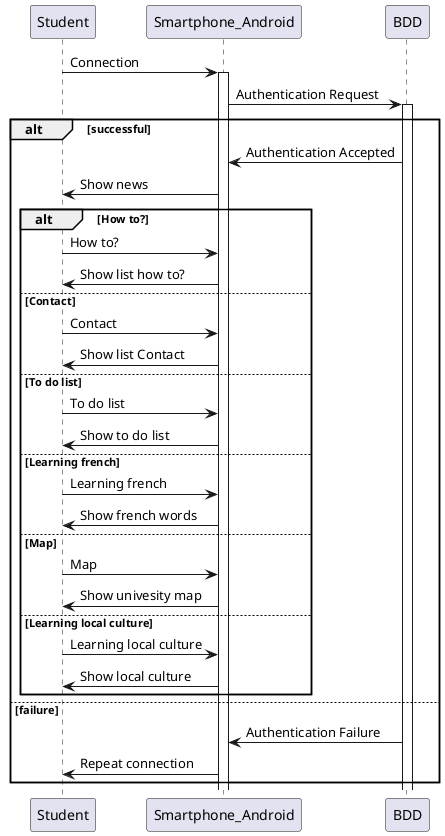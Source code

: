 @startuml

Student -> Smartphone_Android: Connection
activate Smartphone_Android


Smartphone_Android -> BDD: Authentication Request
activate BDD

alt successful

    BDD -> Smartphone_Android: Authentication Accepted
    Smartphone_Android->Student : Show news

        alt How to?
            Student -> Smartphone_Android: How to?
            Smartphone_Android -> Student: Show list how to?

        else Contact
            Student -> Smartphone_Android: Contact
            Smartphone_Android -> Student: Show list Contact

        else To do list
             Student -> Smartphone_Android: To do list
             Smartphone_Android -> Student: Show to do list

        else Learning french
             Student -> Smartphone_Android: Learning french
             Smartphone_Android -> Student: Show french words

        else Map
             Student -> Smartphone_Android: Map
             Smartphone_Android -> Student: Show univesity map

        else Learning local culture
             Student -> Smartphone_Android: Learning local culture
             Smartphone_Android -> Student: Show local culture

        end

else failure

    BDD -> Smartphone_Android: Authentication Failure
    Smartphone_Android->Student : Repeat connection
end


@enduml